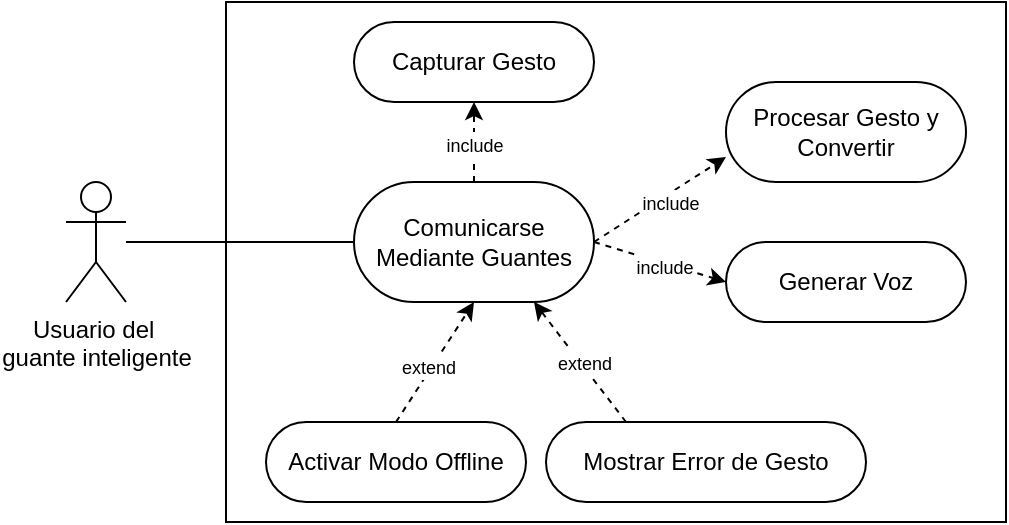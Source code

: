 <mxfile version="28.2.2">
  <diagram name="Página-1" id="1DirMK2gExrxGGa70I7f">
    <mxGraphModel dx="334" dy="455" grid="1" gridSize="10" guides="1" tooltips="1" connect="1" arrows="1" fold="1" page="1" pageScale="1" pageWidth="827" pageHeight="1169" math="0" shadow="0">
      <root>
        <mxCell id="0" />
        <mxCell id="1" parent="0" />
        <mxCell id="7NlO1K1zSHhLkZ6mwOwn-1" value="Usuario del&amp;nbsp;&lt;br&gt;guante inteligente" style="shape=umlActor;verticalLabelPosition=bottom;verticalAlign=top;html=1;outlineConnect=0;" vertex="1" parent="1">
          <mxGeometry x="150" y="170" width="30" height="60" as="geometry" />
        </mxCell>
        <mxCell id="7NlO1K1zSHhLkZ6mwOwn-2" value="" style="rounded=0;whiteSpace=wrap;html=1;" vertex="1" parent="1">
          <mxGeometry x="230" y="80" width="390" height="260" as="geometry" />
        </mxCell>
        <mxCell id="7NlO1K1zSHhLkZ6mwOwn-8" style="rounded=0;orthogonalLoop=1;jettySize=auto;html=1;exitX=0.5;exitY=0;exitDx=0;exitDy=0;entryX=0.5;entryY=1;entryDx=0;entryDy=0;dashed=1;" edge="1" parent="1" source="7NlO1K1zSHhLkZ6mwOwn-4" target="7NlO1K1zSHhLkZ6mwOwn-5">
          <mxGeometry relative="1" as="geometry">
            <mxPoint x="320" y="205" as="sourcePoint" />
            <mxPoint x="320" y="150" as="targetPoint" />
          </mxGeometry>
        </mxCell>
        <mxCell id="7NlO1K1zSHhLkZ6mwOwn-12" value="&lt;font style=&quot;font-size: 9px;&quot;&gt;include&lt;/font&gt;" style="edgeLabel;html=1;align=center;verticalAlign=middle;resizable=0;points=[];" vertex="1" connectable="0" parent="7NlO1K1zSHhLkZ6mwOwn-8">
          <mxGeometry x="-0.318" y="-3" relative="1" as="geometry">
            <mxPoint x="-3" y="-6" as="offset" />
          </mxGeometry>
        </mxCell>
        <mxCell id="7NlO1K1zSHhLkZ6mwOwn-9" style="rounded=0;orthogonalLoop=1;jettySize=auto;html=1;exitX=1;exitY=0.5;exitDx=0;exitDy=0;dashed=1;entryX=0;entryY=0.75;entryDx=0;entryDy=0;" edge="1" parent="1" source="7NlO1K1zSHhLkZ6mwOwn-4" target="7NlO1K1zSHhLkZ6mwOwn-6">
          <mxGeometry relative="1" as="geometry" />
        </mxCell>
        <mxCell id="7NlO1K1zSHhLkZ6mwOwn-13" value="&lt;font style=&quot;font-size: 9px;&quot;&gt;include&lt;/font&gt;" style="edgeLabel;html=1;align=center;verticalAlign=middle;resizable=0;points=[];" vertex="1" connectable="0" parent="7NlO1K1zSHhLkZ6mwOwn-9">
          <mxGeometry x="-0.029" relative="1" as="geometry">
            <mxPoint x="6" as="offset" />
          </mxGeometry>
        </mxCell>
        <mxCell id="7NlO1K1zSHhLkZ6mwOwn-10" style="rounded=0;orthogonalLoop=1;jettySize=auto;html=1;exitX=1;exitY=0.5;exitDx=0;exitDy=0;entryX=0;entryY=0.5;entryDx=0;entryDy=0;dashed=1;" edge="1" parent="1" source="7NlO1K1zSHhLkZ6mwOwn-4" target="7NlO1K1zSHhLkZ6mwOwn-7">
          <mxGeometry relative="1" as="geometry" />
        </mxCell>
        <mxCell id="7NlO1K1zSHhLkZ6mwOwn-14" value="&lt;font style=&quot;font-size: 9px;&quot;&gt;include&lt;/font&gt;" style="edgeLabel;html=1;align=center;verticalAlign=middle;resizable=0;points=[];" vertex="1" connectable="0" parent="7NlO1K1zSHhLkZ6mwOwn-10">
          <mxGeometry x="0.034" y="1" relative="1" as="geometry">
            <mxPoint y="2" as="offset" />
          </mxGeometry>
        </mxCell>
        <mxCell id="7NlO1K1zSHhLkZ6mwOwn-4" value="Comunicarse Mediante Guantes" style="rounded=1;whiteSpace=wrap;html=1;arcSize=50;" vertex="1" parent="1">
          <mxGeometry x="294" y="170" width="120" height="60" as="geometry" />
        </mxCell>
        <mxCell id="7NlO1K1zSHhLkZ6mwOwn-5" value="Capturar Gesto" style="rounded=1;whiteSpace=wrap;html=1;arcSize=50;" vertex="1" parent="1">
          <mxGeometry x="294" y="90" width="120" height="40" as="geometry" />
        </mxCell>
        <mxCell id="7NlO1K1zSHhLkZ6mwOwn-6" value="Procesar Gesto y Convertir" style="rounded=1;whiteSpace=wrap;html=1;arcSize=50;" vertex="1" parent="1">
          <mxGeometry x="480" y="120" width="120" height="50" as="geometry" />
        </mxCell>
        <mxCell id="7NlO1K1zSHhLkZ6mwOwn-7" value="Generar Voz" style="rounded=1;whiteSpace=wrap;html=1;arcSize=50;" vertex="1" parent="1">
          <mxGeometry x="480" y="200" width="120" height="40" as="geometry" />
        </mxCell>
        <mxCell id="7NlO1K1zSHhLkZ6mwOwn-11" value="" style="endArrow=none;html=1;rounded=0;entryX=0;entryY=0.5;entryDx=0;entryDy=0;" edge="1" parent="1" source="7NlO1K1zSHhLkZ6mwOwn-1" target="7NlO1K1zSHhLkZ6mwOwn-4">
          <mxGeometry width="50" height="50" relative="1" as="geometry">
            <mxPoint x="350" y="400" as="sourcePoint" />
            <mxPoint x="400" y="350" as="targetPoint" />
          </mxGeometry>
        </mxCell>
        <mxCell id="7NlO1K1zSHhLkZ6mwOwn-18" style="rounded=0;orthogonalLoop=1;jettySize=auto;html=1;exitX=0.25;exitY=0;exitDx=0;exitDy=0;dashed=1;entryX=0.75;entryY=1;entryDx=0;entryDy=0;" edge="1" parent="1" source="7NlO1K1zSHhLkZ6mwOwn-15" target="7NlO1K1zSHhLkZ6mwOwn-4">
          <mxGeometry relative="1" as="geometry">
            <mxPoint x="350" y="230" as="targetPoint" />
          </mxGeometry>
        </mxCell>
        <mxCell id="7NlO1K1zSHhLkZ6mwOwn-20" value="&lt;font style=&quot;font-size: 9px;&quot;&gt;extend&lt;/font&gt;" style="edgeLabel;html=1;align=center;verticalAlign=middle;resizable=0;points=[];" vertex="1" connectable="0" parent="7NlO1K1zSHhLkZ6mwOwn-18">
          <mxGeometry x="-0.015" y="-1" relative="1" as="geometry">
            <mxPoint as="offset" />
          </mxGeometry>
        </mxCell>
        <mxCell id="7NlO1K1zSHhLkZ6mwOwn-15" value="Mostrar Error de Gesto" style="rounded=1;whiteSpace=wrap;html=1;arcSize=50;" vertex="1" parent="1">
          <mxGeometry x="390" y="290" width="160" height="40" as="geometry" />
        </mxCell>
        <mxCell id="7NlO1K1zSHhLkZ6mwOwn-17" style="rounded=0;orthogonalLoop=1;jettySize=auto;html=1;exitX=0.5;exitY=0;exitDx=0;exitDy=0;entryX=0.5;entryY=1;entryDx=0;entryDy=0;dashed=1;" edge="1" parent="1" source="7NlO1K1zSHhLkZ6mwOwn-16" target="7NlO1K1zSHhLkZ6mwOwn-4">
          <mxGeometry relative="1" as="geometry" />
        </mxCell>
        <mxCell id="7NlO1K1zSHhLkZ6mwOwn-19" value="&lt;font style=&quot;font-size: 9px;&quot;&gt;extend&lt;/font&gt;" style="edgeLabel;html=1;align=center;verticalAlign=middle;resizable=0;points=[];" vertex="1" connectable="0" parent="7NlO1K1zSHhLkZ6mwOwn-17">
          <mxGeometry x="-0.112" y="2" relative="1" as="geometry">
            <mxPoint as="offset" />
          </mxGeometry>
        </mxCell>
        <mxCell id="7NlO1K1zSHhLkZ6mwOwn-16" value="Activar Modo Offline" style="rounded=1;whiteSpace=wrap;html=1;arcSize=50;" vertex="1" parent="1">
          <mxGeometry x="250" y="290" width="130" height="40" as="geometry" />
        </mxCell>
      </root>
    </mxGraphModel>
  </diagram>
</mxfile>
